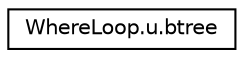 digraph "Graphical Class Hierarchy"
{
 // LATEX_PDF_SIZE
  edge [fontname="Helvetica",fontsize="10",labelfontname="Helvetica",labelfontsize="10"];
  node [fontname="Helvetica",fontsize="10",shape=record];
  rankdir="LR";
  Node0 [label="WhereLoop.u.btree",height=0.2,width=0.4,color="black", fillcolor="white", style="filled",URL="$db/d1b/sqlite3_8c.html#d6/d84/structWhereLoop_8u_8btree",tooltip=" "];
}
